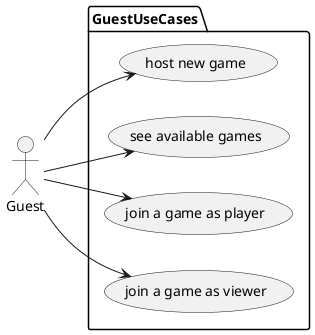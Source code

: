 @@startuml "Monopoly guest usecase diagram"

left to right direction


actor Guest as g

package GuestUseCases {

usecase "host new game" as hg
usecase "see available games" as sg
usecase "join a game as player" as jg
usecase "join a game as viewer" as vg

}

g --> hg
g --> sg
g --> jg
g --> vg

@@enduml
